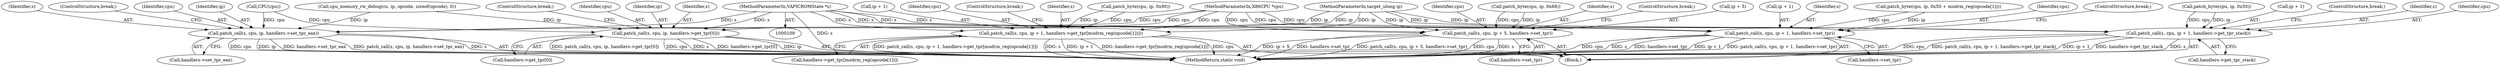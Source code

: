digraph "0_qemu_691a02e2ce0c413236a78dee6f2651c937b09fb0@pointer" {
"1000110" [label="(MethodParameterIn,VAPICROMState *s)"];
"1000202" [label="(Call,patch_call(s, cpu, ip + 1, handlers->set_tpr))"];
"1000217" [label="(Call,patch_call(s, cpu, ip + 1, handlers->get_tpr[modrm_reg(opcode[1])]))"];
"1000233" [label="(Call,patch_call(s, cpu, ip, handlers->get_tpr[0]))"];
"1000244" [label="(Call,patch_call(s, cpu, ip, handlers->set_tpr_eax))"];
"1000281" [label="(Call,patch_call(s, cpu, ip + 5, handlers->set_tpr))"];
"1000296" [label="(Call,patch_call(s, cpu, ip + 1, handlers->get_tpr_stack))"];
"1000191" [label="(Block,)"];
"1000281" [label="(Call,patch_call(s, cpu, ip + 5, handlers->set_tpr))"];
"1000292" [label="(Call,patch_byte(cpu, ip, 0x50))"];
"1000112" [label="(MethodParameterIn,target_ulong ip)"];
"1000219" [label="(Identifier,cpu)"];
"1000231" [label="(ControlStructure,break;)"];
"1000242" [label="(ControlStructure,break;)"];
"1000299" [label="(Call,ip + 1)"];
"1000223" [label="(Call,handlers->get_tpr[modrm_reg(opcode[1])])"];
"1000237" [label="(Call,handlers->get_tpr[0])"];
"1000296" [label="(Call,patch_call(s, cpu, ip + 1, handlers->get_tpr_stack))"];
"1000235" [label="(Identifier,cpu)"];
"1000245" [label="(Identifier,s)"];
"1000251" [label="(ControlStructure,break;)"];
"1000290" [label="(ControlStructure,break;)"];
"1000180" [label="(Call,cpu_memory_rw_debug(cs, ip, opcode, sizeof(opcode), 0))"];
"1000284" [label="(Call,ip + 5)"];
"1000218" [label="(Identifier,s)"];
"1000322" [label="(MethodReturn,static void)"];
"1000111" [label="(MethodParameterIn,X86CPU *cpu)"];
"1000233" [label="(Call,patch_call(s, cpu, ip, handlers->get_tpr[0]))"];
"1000248" [label="(Call,handlers->set_tpr_eax)"];
"1000213" [label="(Call,patch_byte(cpu, ip, 0x90))"];
"1000205" [label="(Call,ip + 1)"];
"1000208" [label="(Call,handlers->set_tpr)"];
"1000283" [label="(Identifier,cpu)"];
"1000203" [label="(Identifier,s)"];
"1000110" [label="(MethodParameterIn,VAPICROMState *s)"];
"1000193" [label="(Call,patch_byte(cpu, ip, 0x50 + modrm_reg(opcode[1])))"];
"1000287" [label="(Call,handlers->set_tpr)"];
"1000244" [label="(Call,patch_call(s, cpu, ip, handlers->set_tpr_eax))"];
"1000253" [label="(Call,patch_byte(cpu, ip, 0x68))"];
"1000236" [label="(Identifier,ip)"];
"1000246" [label="(Identifier,cpu)"];
"1000202" [label="(Call,patch_call(s, cpu, ip + 1, handlers->set_tpr))"];
"1000217" [label="(Call,patch_call(s, cpu, ip + 1, handlers->get_tpr[modrm_reg(opcode[1])]))"];
"1000302" [label="(Call,handlers->get_tpr_stack)"];
"1000282" [label="(Identifier,s)"];
"1000204" [label="(Identifier,cpu)"];
"1000220" [label="(Call,ip + 1)"];
"1000305" [label="(ControlStructure,break;)"];
"1000247" [label="(Identifier,ip)"];
"1000234" [label="(Identifier,s)"];
"1000117" [label="(Call,CPU(cpu))"];
"1000297" [label="(Identifier,s)"];
"1000298" [label="(Identifier,cpu)"];
"1000211" [label="(ControlStructure,break;)"];
"1000110" -> "1000109"  [label="AST: "];
"1000110" -> "1000322"  [label="DDG: s"];
"1000110" -> "1000202"  [label="DDG: s"];
"1000110" -> "1000217"  [label="DDG: s"];
"1000110" -> "1000233"  [label="DDG: s"];
"1000110" -> "1000244"  [label="DDG: s"];
"1000110" -> "1000281"  [label="DDG: s"];
"1000110" -> "1000296"  [label="DDG: s"];
"1000202" -> "1000191"  [label="AST: "];
"1000202" -> "1000208"  [label="CFG: "];
"1000203" -> "1000202"  [label="AST: "];
"1000204" -> "1000202"  [label="AST: "];
"1000205" -> "1000202"  [label="AST: "];
"1000208" -> "1000202"  [label="AST: "];
"1000211" -> "1000202"  [label="CFG: "];
"1000202" -> "1000322"  [label="DDG: s"];
"1000202" -> "1000322"  [label="DDG: handlers->set_tpr"];
"1000202" -> "1000322"  [label="DDG: ip + 1"];
"1000202" -> "1000322"  [label="DDG: patch_call(s, cpu, ip + 1, handlers->set_tpr)"];
"1000202" -> "1000322"  [label="DDG: cpu"];
"1000193" -> "1000202"  [label="DDG: cpu"];
"1000193" -> "1000202"  [label="DDG: ip"];
"1000111" -> "1000202"  [label="DDG: cpu"];
"1000112" -> "1000202"  [label="DDG: ip"];
"1000217" -> "1000191"  [label="AST: "];
"1000217" -> "1000223"  [label="CFG: "];
"1000218" -> "1000217"  [label="AST: "];
"1000219" -> "1000217"  [label="AST: "];
"1000220" -> "1000217"  [label="AST: "];
"1000223" -> "1000217"  [label="AST: "];
"1000231" -> "1000217"  [label="CFG: "];
"1000217" -> "1000322"  [label="DDG: handlers->get_tpr[modrm_reg(opcode[1])]"];
"1000217" -> "1000322"  [label="DDG: cpu"];
"1000217" -> "1000322"  [label="DDG: patch_call(s, cpu, ip + 1, handlers->get_tpr[modrm_reg(opcode[1])])"];
"1000217" -> "1000322"  [label="DDG: s"];
"1000217" -> "1000322"  [label="DDG: ip + 1"];
"1000213" -> "1000217"  [label="DDG: cpu"];
"1000213" -> "1000217"  [label="DDG: ip"];
"1000111" -> "1000217"  [label="DDG: cpu"];
"1000112" -> "1000217"  [label="DDG: ip"];
"1000233" -> "1000191"  [label="AST: "];
"1000233" -> "1000237"  [label="CFG: "];
"1000234" -> "1000233"  [label="AST: "];
"1000235" -> "1000233"  [label="AST: "];
"1000236" -> "1000233"  [label="AST: "];
"1000237" -> "1000233"  [label="AST: "];
"1000242" -> "1000233"  [label="CFG: "];
"1000233" -> "1000322"  [label="DDG: handlers->get_tpr[0]"];
"1000233" -> "1000322"  [label="DDG: ip"];
"1000233" -> "1000322"  [label="DDG: patch_call(s, cpu, ip, handlers->get_tpr[0])"];
"1000233" -> "1000322"  [label="DDG: cpu"];
"1000233" -> "1000322"  [label="DDG: s"];
"1000117" -> "1000233"  [label="DDG: cpu"];
"1000111" -> "1000233"  [label="DDG: cpu"];
"1000180" -> "1000233"  [label="DDG: ip"];
"1000112" -> "1000233"  [label="DDG: ip"];
"1000244" -> "1000191"  [label="AST: "];
"1000244" -> "1000248"  [label="CFG: "];
"1000245" -> "1000244"  [label="AST: "];
"1000246" -> "1000244"  [label="AST: "];
"1000247" -> "1000244"  [label="AST: "];
"1000248" -> "1000244"  [label="AST: "];
"1000251" -> "1000244"  [label="CFG: "];
"1000244" -> "1000322"  [label="DDG: handlers->set_tpr_eax"];
"1000244" -> "1000322"  [label="DDG: patch_call(s, cpu, ip, handlers->set_tpr_eax)"];
"1000244" -> "1000322"  [label="DDG: s"];
"1000244" -> "1000322"  [label="DDG: cpu"];
"1000244" -> "1000322"  [label="DDG: ip"];
"1000117" -> "1000244"  [label="DDG: cpu"];
"1000111" -> "1000244"  [label="DDG: cpu"];
"1000180" -> "1000244"  [label="DDG: ip"];
"1000112" -> "1000244"  [label="DDG: ip"];
"1000281" -> "1000191"  [label="AST: "];
"1000281" -> "1000287"  [label="CFG: "];
"1000282" -> "1000281"  [label="AST: "];
"1000283" -> "1000281"  [label="AST: "];
"1000284" -> "1000281"  [label="AST: "];
"1000287" -> "1000281"  [label="AST: "];
"1000290" -> "1000281"  [label="CFG: "];
"1000281" -> "1000322"  [label="DDG: s"];
"1000281" -> "1000322"  [label="DDG: ip + 5"];
"1000281" -> "1000322"  [label="DDG: handlers->set_tpr"];
"1000281" -> "1000322"  [label="DDG: patch_call(s, cpu, ip + 5, handlers->set_tpr)"];
"1000281" -> "1000322"  [label="DDG: cpu"];
"1000253" -> "1000281"  [label="DDG: cpu"];
"1000253" -> "1000281"  [label="DDG: ip"];
"1000111" -> "1000281"  [label="DDG: cpu"];
"1000112" -> "1000281"  [label="DDG: ip"];
"1000296" -> "1000191"  [label="AST: "];
"1000296" -> "1000302"  [label="CFG: "];
"1000297" -> "1000296"  [label="AST: "];
"1000298" -> "1000296"  [label="AST: "];
"1000299" -> "1000296"  [label="AST: "];
"1000302" -> "1000296"  [label="AST: "];
"1000305" -> "1000296"  [label="CFG: "];
"1000296" -> "1000322"  [label="DDG: s"];
"1000296" -> "1000322"  [label="DDG: cpu"];
"1000296" -> "1000322"  [label="DDG: patch_call(s, cpu, ip + 1, handlers->get_tpr_stack)"];
"1000296" -> "1000322"  [label="DDG: ip + 1"];
"1000296" -> "1000322"  [label="DDG: handlers->get_tpr_stack"];
"1000292" -> "1000296"  [label="DDG: cpu"];
"1000292" -> "1000296"  [label="DDG: ip"];
"1000111" -> "1000296"  [label="DDG: cpu"];
"1000112" -> "1000296"  [label="DDG: ip"];
}
